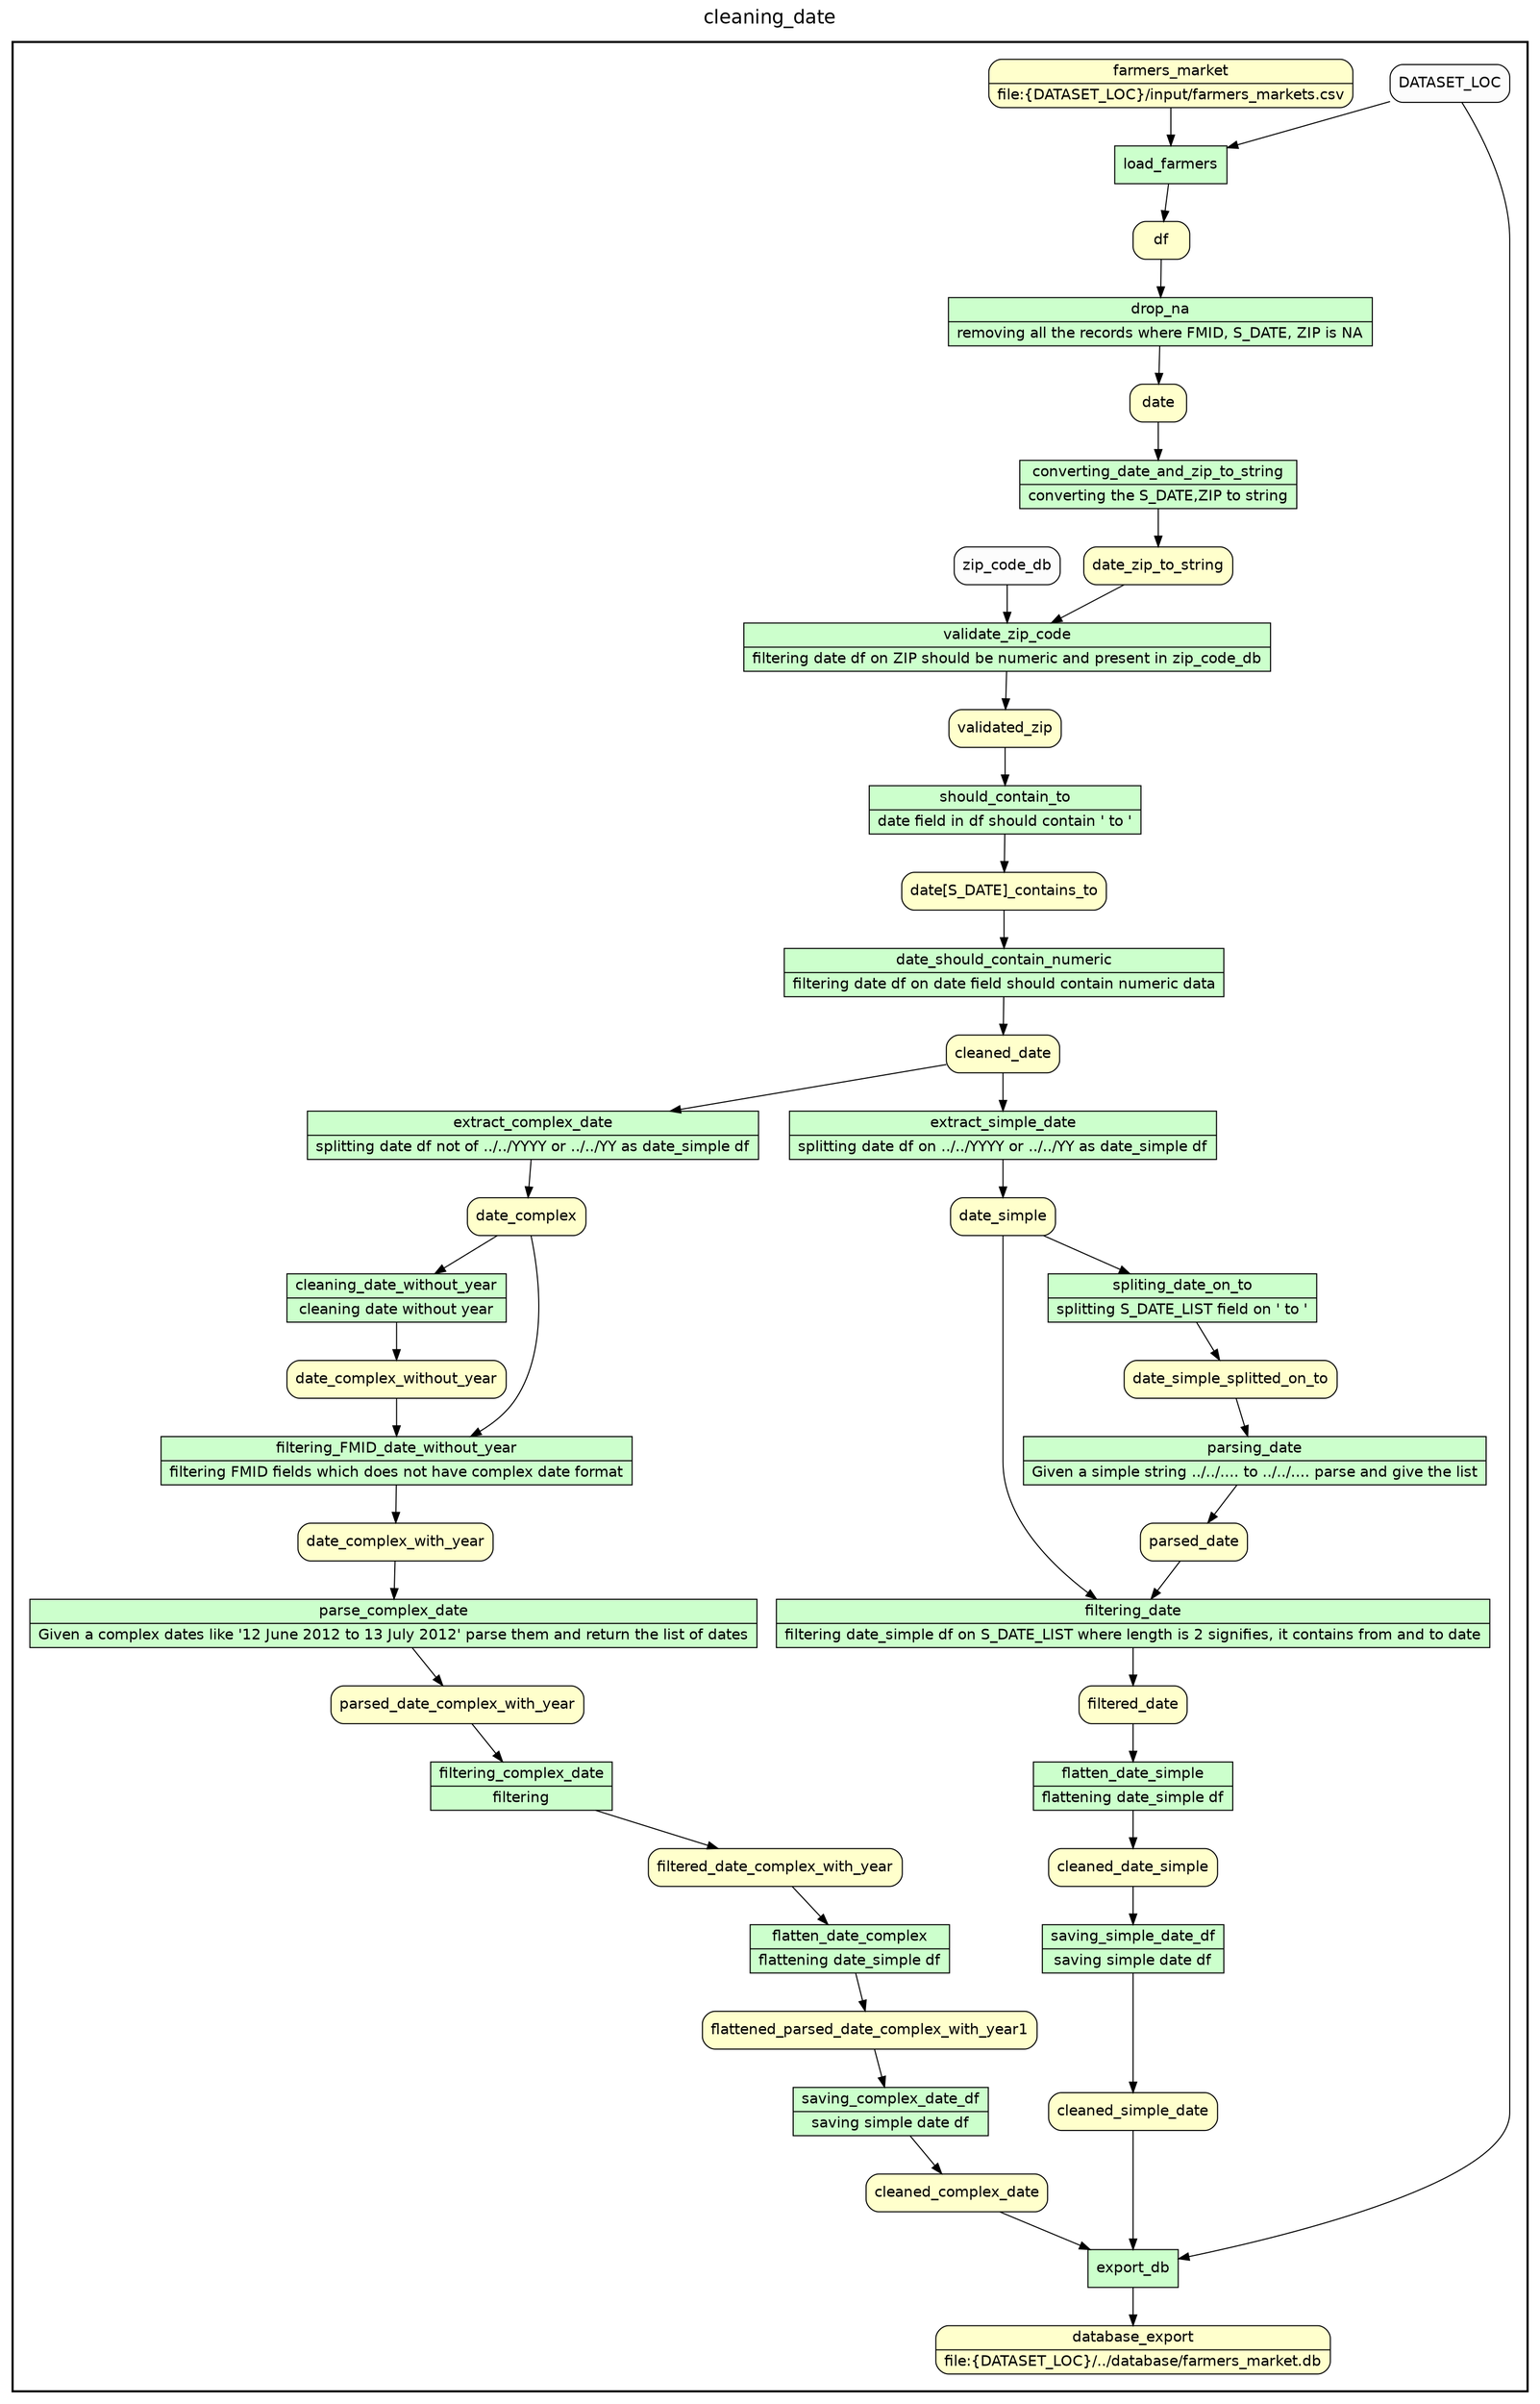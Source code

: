 
/* Start of top-level graph */
digraph Workflow {
rankdir=TB

/* Title for graph */
fontname=Helvetica; fontsize=18; labelloc=t
label=cleaning_date

/* Start of double cluster for drawing box around nodes in workflow */
subgraph cluster_workflow_box_outer { label=""; color=black; penwidth=2
subgraph cluster_workflow_box_inner { label=""; penwidth=0

/* Style for nodes representing atomic programs in workflow */
node[shape=box style=filled fillcolor="#CCFFCC" peripheries=1 fontname=Helvetica]

/* Nodes representing atomic programs in workflow */
load_farmers
drop_na [shape=record rankdir=LR label="{<f0> drop_na |<f1> removing all the records where FMID, S_DATE, ZIP is NA}"];
converting_date_and_zip_to_string [shape=record rankdir=LR label="{<f0> converting_date_and_zip_to_string |<f1> converting the S_DATE,ZIP to string}"];
validate_zip_code [shape=record rankdir=LR label="{<f0> validate_zip_code |<f1> filtering date df on ZIP should be numeric and present in zip_code_db}"];
should_contain_to [shape=record rankdir=LR label="{<f0> should_contain_to |<f1> date field in df should contain ' to '}"];
date_should_contain_numeric [shape=record rankdir=LR label="{<f0> date_should_contain_numeric |<f1> filtering date df on date field should contain numeric data}"];
extract_simple_date [shape=record rankdir=LR label="{<f0> extract_simple_date |<f1> splitting date df on ../../YYYY or ../../YY as date_simple df}"];
extract_complex_date [shape=record rankdir=LR label="{<f0> extract_complex_date |<f1> splitting date df not of ../../YYYY or ../../YY as date_simple df}"];
spliting_date_on_to [shape=record rankdir=LR label="{<f0> spliting_date_on_to |<f1> splitting S_DATE_LIST field on ' to '}"];
parsing_date [shape=record rankdir=LR label="{<f0> parsing_date |<f1> Given a simple string ../../.... to ../../.... parse and give the list}"];
filtering_date [shape=record rankdir=LR label="{<f0> filtering_date |<f1> filtering date_simple df on S_DATE_LIST where length is 2 signifies, it contains from and to date}"];
flatten_date_simple [shape=record rankdir=LR label="{<f0> flatten_date_simple |<f1> flattening date_simple df}"];
saving_simple_date_df [shape=record rankdir=LR label="{<f0> saving_simple_date_df |<f1> saving simple date df}"];
cleaning_date_without_year [shape=record rankdir=LR label="{<f0> cleaning_date_without_year |<f1> cleaning date without year}"];
filtering_FMID_date_without_year [shape=record rankdir=LR label="{<f0> filtering_FMID_date_without_year |<f1> filtering FMID fields which does not have complex date format}"];
parse_complex_date [shape=record rankdir=LR label="{<f0> parse_complex_date |<f1> Given a complex dates like '12 June 2012 to 13 July 2012' parse them and return the list of dates}"];
filtering_complex_date [shape=record rankdir=LR label="{<f0> filtering_complex_date |<f1> filtering}"];
flatten_date_complex [shape=record rankdir=LR label="{<f0> flatten_date_complex |<f1> flattening date_simple df}"];
saving_complex_date_df [shape=record rankdir=LR label="{<f0> saving_complex_date_df |<f1> saving simple date df}"];
export_db

/* Style for nodes representing non-parameter data channels in workflow */
node[shape=box style="rounded,filled" fillcolor="#FFFFCC" peripheries=1 fontname=Helvetica]

/* Nodes for non-parameter data channels in workflow */
database_export [shape=record rankdir=LR label="{<f0> database_export |<f1> file\:\{DATASET_LOC\}/../database/farmers_market.db}"];
farmers_market [shape=record rankdir=LR label="{<f0> farmers_market |<f1> file\:\{DATASET_LOC\}/input/farmers_markets.csv}"];
df
date
date_zip_to_string
validated_zip
"date[S_DATE]_contains_to"
cleaned_date
date_simple
date_simple_splitted_on_to
parsed_date
filtered_date
cleaned_date_simple
date_complex
date_complex_without_year
date_complex_with_year
parsed_date_complex_with_year
filtered_date_complex_with_year
flattened_parsed_date_complex_with_year1
cleaned_complex_date
cleaned_simple_date

/* Style for nodes representing parameter channels in workflow */
node[shape=box style="rounded,filled" fillcolor="#FCFCFC" peripheries=1 fontname=Helvetica]

/* Nodes representing parameter channels in workflow */
DATASET_LOC
zip_code_db

/* Edges representing connections between programs and channels */
load_farmers -> df
DATASET_LOC -> load_farmers
farmers_market -> load_farmers
drop_na -> date
df -> drop_na
converting_date_and_zip_to_string -> date_zip_to_string
date -> converting_date_and_zip_to_string
validate_zip_code -> validated_zip
date_zip_to_string -> validate_zip_code
zip_code_db -> validate_zip_code
should_contain_to -> "date[S_DATE]_contains_to"
validated_zip -> should_contain_to
date_should_contain_numeric -> cleaned_date
"date[S_DATE]_contains_to" -> date_should_contain_numeric
extract_simple_date -> date_simple
cleaned_date -> extract_simple_date
extract_complex_date -> date_complex
cleaned_date -> extract_complex_date
spliting_date_on_to -> date_simple_splitted_on_to
date_simple -> spliting_date_on_to
parsing_date -> parsed_date
date_simple_splitted_on_to -> parsing_date
filtering_date -> filtered_date
parsed_date -> filtering_date
date_simple -> filtering_date
flatten_date_simple -> cleaned_date_simple
filtered_date -> flatten_date_simple
saving_simple_date_df -> cleaned_simple_date
cleaned_date_simple -> saving_simple_date_df
cleaning_date_without_year -> date_complex_without_year
date_complex -> cleaning_date_without_year
filtering_FMID_date_without_year -> date_complex_with_year
date_complex -> filtering_FMID_date_without_year
date_complex_without_year -> filtering_FMID_date_without_year
parse_complex_date -> parsed_date_complex_with_year
date_complex_with_year -> parse_complex_date
filtering_complex_date -> filtered_date_complex_with_year
parsed_date_complex_with_year -> filtering_complex_date
flatten_date_complex -> flattened_parsed_date_complex_with_year1
filtered_date_complex_with_year -> flatten_date_complex
saving_complex_date_df -> cleaned_complex_date
flattened_parsed_date_complex_with_year1 -> saving_complex_date_df
export_db -> database_export
DATASET_LOC -> export_db
cleaned_complex_date -> export_db
cleaned_simple_date -> export_db

/* End of double cluster for drawing box around nodes in workflow */
}}

/* End of top-level graph */
}
